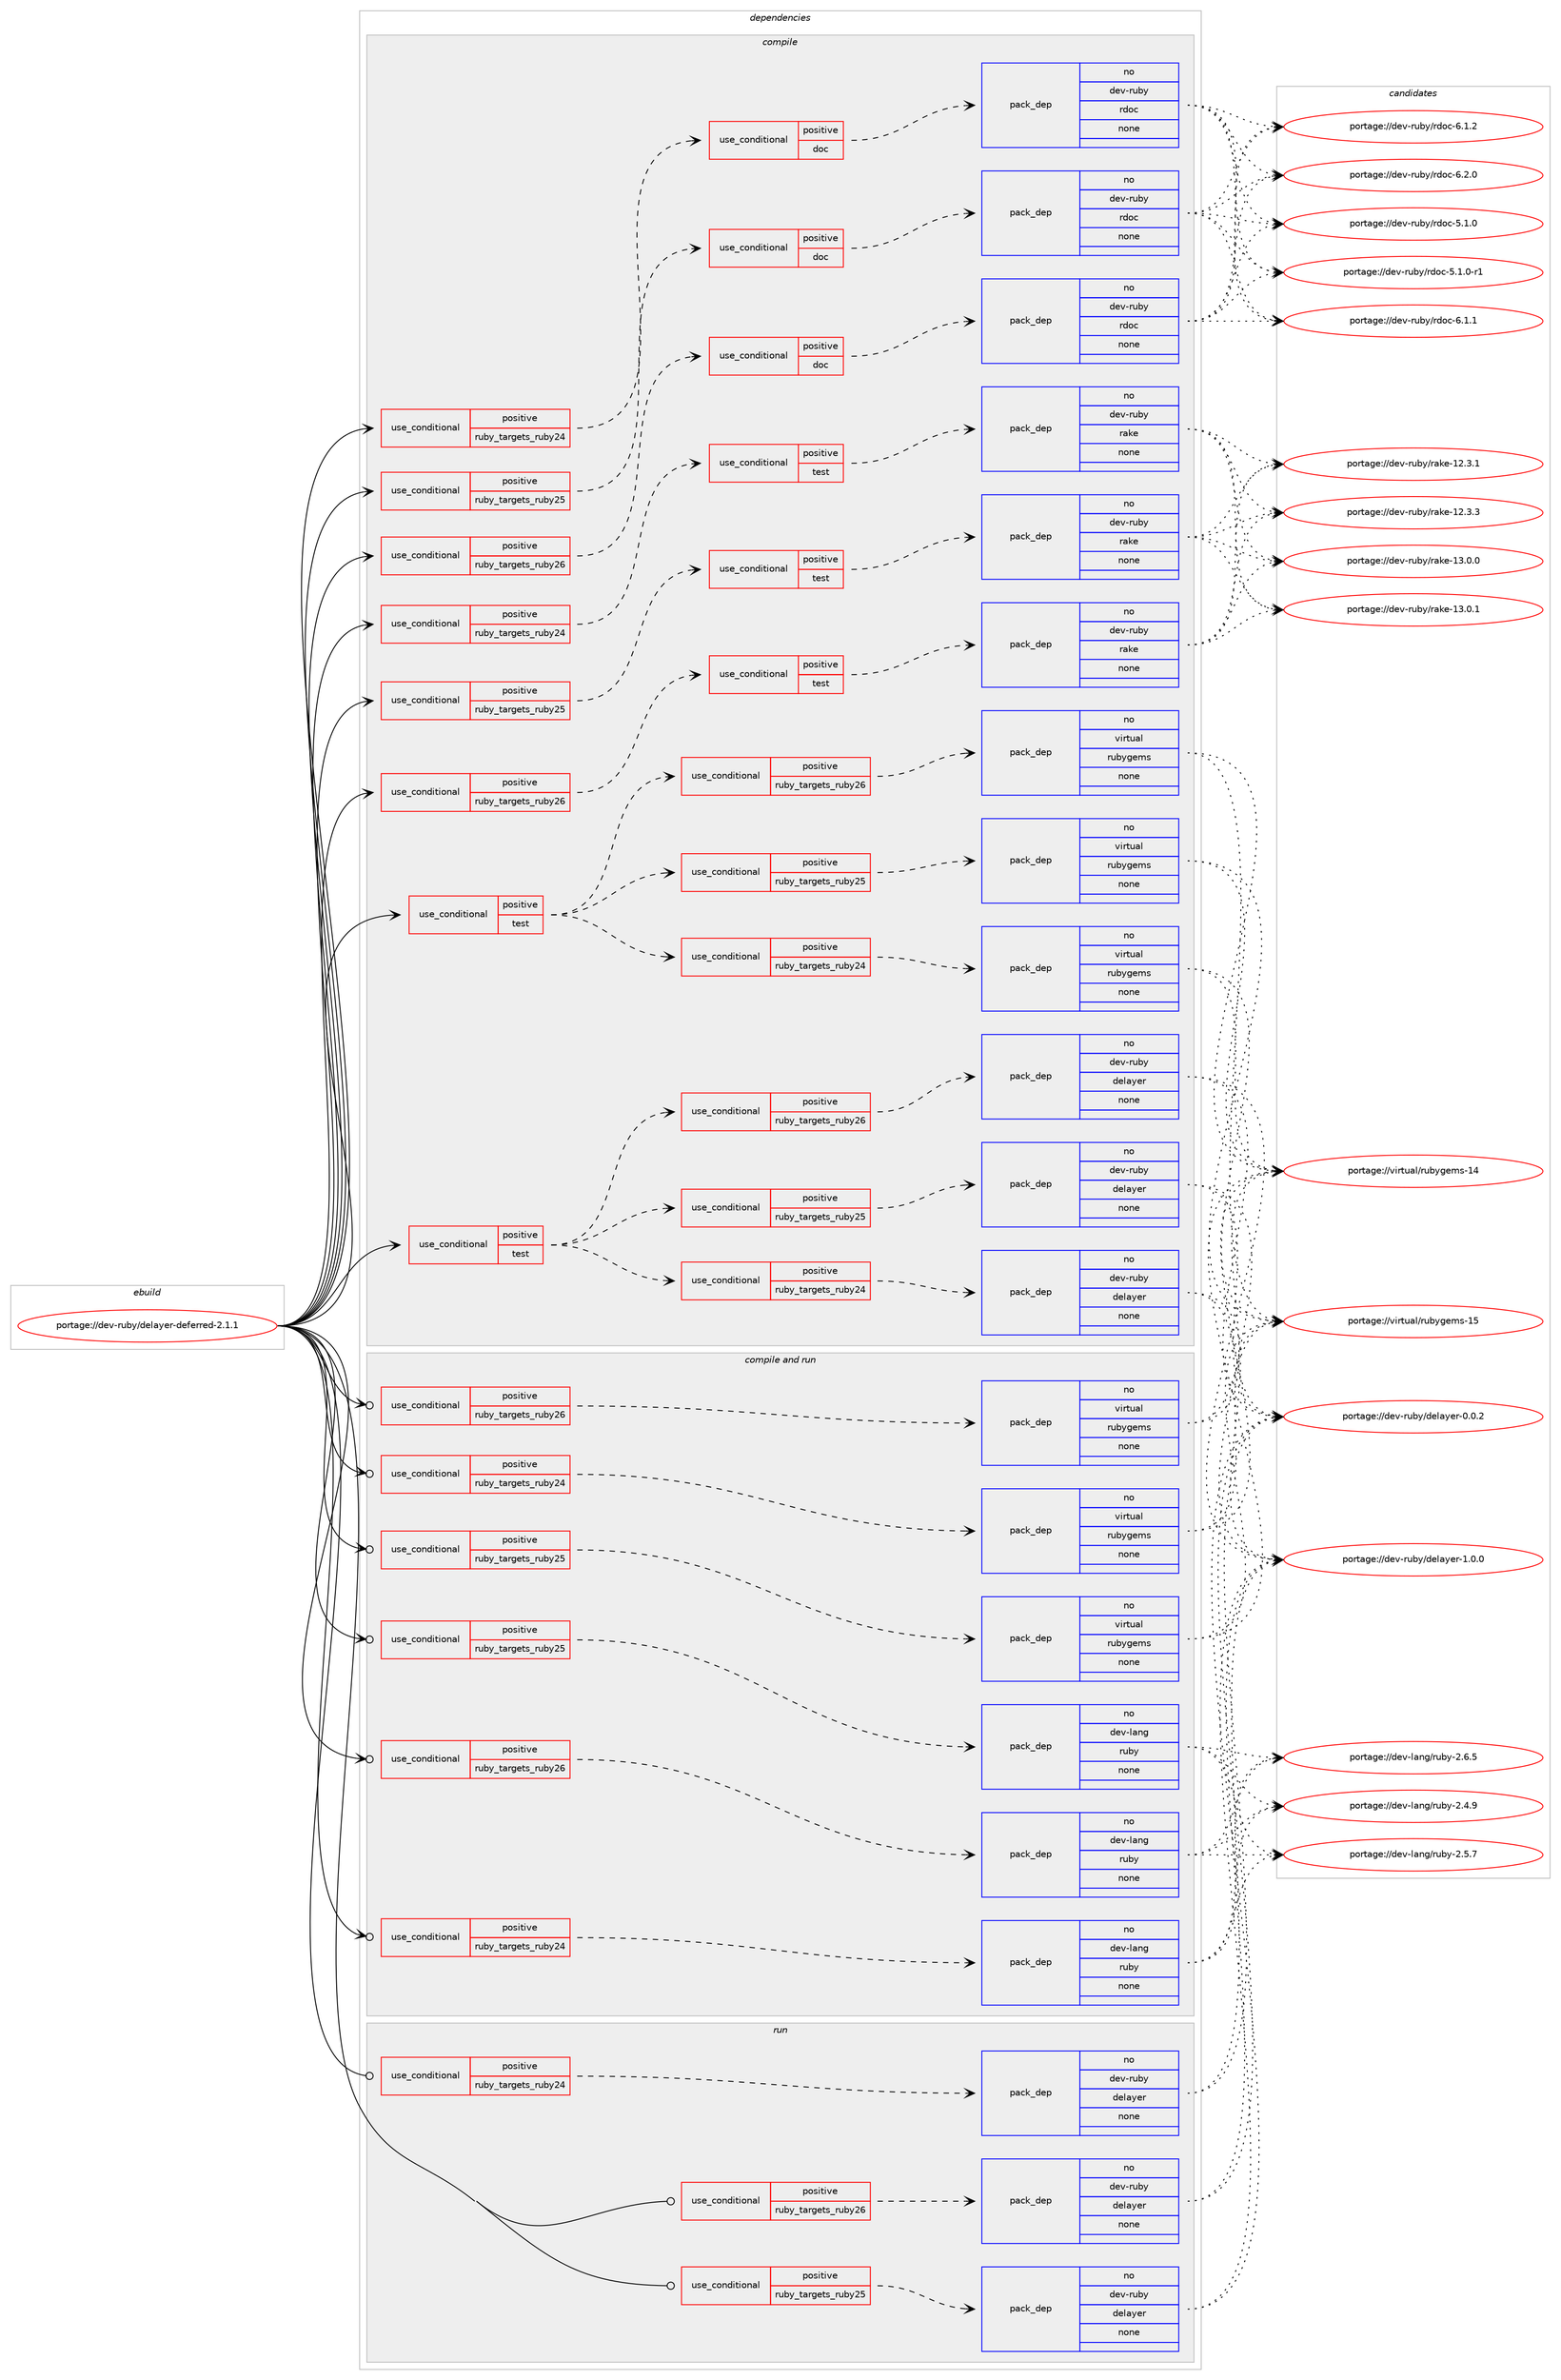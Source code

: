 digraph prolog {

# *************
# Graph options
# *************

newrank=true;
concentrate=true;
compound=true;
graph [rankdir=LR,fontname=Helvetica,fontsize=10,ranksep=1.5];#, ranksep=2.5, nodesep=0.2];
edge  [arrowhead=vee];
node  [fontname=Helvetica,fontsize=10];

# **********
# The ebuild
# **********

subgraph cluster_leftcol {
color=gray;
rank=same;
label=<<i>ebuild</i>>;
id [label="portage://dev-ruby/delayer-deferred-2.1.1", color=red, width=4, href="../dev-ruby/delayer-deferred-2.1.1.svg"];
}

# ****************
# The dependencies
# ****************

subgraph cluster_midcol {
color=gray;
label=<<i>dependencies</i>>;
subgraph cluster_compile {
fillcolor="#eeeeee";
style=filled;
label=<<i>compile</i>>;
subgraph cond50627 {
dependency218118 [label=<<TABLE BORDER="0" CELLBORDER="1" CELLSPACING="0" CELLPADDING="4"><TR><TD ROWSPAN="3" CELLPADDING="10">use_conditional</TD></TR><TR><TD>positive</TD></TR><TR><TD>ruby_targets_ruby24</TD></TR></TABLE>>, shape=none, color=red];
subgraph cond50628 {
dependency218119 [label=<<TABLE BORDER="0" CELLBORDER="1" CELLSPACING="0" CELLPADDING="4"><TR><TD ROWSPAN="3" CELLPADDING="10">use_conditional</TD></TR><TR><TD>positive</TD></TR><TR><TD>doc</TD></TR></TABLE>>, shape=none, color=red];
subgraph pack164010 {
dependency218120 [label=<<TABLE BORDER="0" CELLBORDER="1" CELLSPACING="0" CELLPADDING="4" WIDTH="220"><TR><TD ROWSPAN="6" CELLPADDING="30">pack_dep</TD></TR><TR><TD WIDTH="110">no</TD></TR><TR><TD>dev-ruby</TD></TR><TR><TD>rdoc</TD></TR><TR><TD>none</TD></TR><TR><TD></TD></TR></TABLE>>, shape=none, color=blue];
}
dependency218119:e -> dependency218120:w [weight=20,style="dashed",arrowhead="vee"];
}
dependency218118:e -> dependency218119:w [weight=20,style="dashed",arrowhead="vee"];
}
id:e -> dependency218118:w [weight=20,style="solid",arrowhead="vee"];
subgraph cond50629 {
dependency218121 [label=<<TABLE BORDER="0" CELLBORDER="1" CELLSPACING="0" CELLPADDING="4"><TR><TD ROWSPAN="3" CELLPADDING="10">use_conditional</TD></TR><TR><TD>positive</TD></TR><TR><TD>ruby_targets_ruby24</TD></TR></TABLE>>, shape=none, color=red];
subgraph cond50630 {
dependency218122 [label=<<TABLE BORDER="0" CELLBORDER="1" CELLSPACING="0" CELLPADDING="4"><TR><TD ROWSPAN="3" CELLPADDING="10">use_conditional</TD></TR><TR><TD>positive</TD></TR><TR><TD>test</TD></TR></TABLE>>, shape=none, color=red];
subgraph pack164011 {
dependency218123 [label=<<TABLE BORDER="0" CELLBORDER="1" CELLSPACING="0" CELLPADDING="4" WIDTH="220"><TR><TD ROWSPAN="6" CELLPADDING="30">pack_dep</TD></TR><TR><TD WIDTH="110">no</TD></TR><TR><TD>dev-ruby</TD></TR><TR><TD>rake</TD></TR><TR><TD>none</TD></TR><TR><TD></TD></TR></TABLE>>, shape=none, color=blue];
}
dependency218122:e -> dependency218123:w [weight=20,style="dashed",arrowhead="vee"];
}
dependency218121:e -> dependency218122:w [weight=20,style="dashed",arrowhead="vee"];
}
id:e -> dependency218121:w [weight=20,style="solid",arrowhead="vee"];
subgraph cond50631 {
dependency218124 [label=<<TABLE BORDER="0" CELLBORDER="1" CELLSPACING="0" CELLPADDING="4"><TR><TD ROWSPAN="3" CELLPADDING="10">use_conditional</TD></TR><TR><TD>positive</TD></TR><TR><TD>ruby_targets_ruby25</TD></TR></TABLE>>, shape=none, color=red];
subgraph cond50632 {
dependency218125 [label=<<TABLE BORDER="0" CELLBORDER="1" CELLSPACING="0" CELLPADDING="4"><TR><TD ROWSPAN="3" CELLPADDING="10">use_conditional</TD></TR><TR><TD>positive</TD></TR><TR><TD>doc</TD></TR></TABLE>>, shape=none, color=red];
subgraph pack164012 {
dependency218126 [label=<<TABLE BORDER="0" CELLBORDER="1" CELLSPACING="0" CELLPADDING="4" WIDTH="220"><TR><TD ROWSPAN="6" CELLPADDING="30">pack_dep</TD></TR><TR><TD WIDTH="110">no</TD></TR><TR><TD>dev-ruby</TD></TR><TR><TD>rdoc</TD></TR><TR><TD>none</TD></TR><TR><TD></TD></TR></TABLE>>, shape=none, color=blue];
}
dependency218125:e -> dependency218126:w [weight=20,style="dashed",arrowhead="vee"];
}
dependency218124:e -> dependency218125:w [weight=20,style="dashed",arrowhead="vee"];
}
id:e -> dependency218124:w [weight=20,style="solid",arrowhead="vee"];
subgraph cond50633 {
dependency218127 [label=<<TABLE BORDER="0" CELLBORDER="1" CELLSPACING="0" CELLPADDING="4"><TR><TD ROWSPAN="3" CELLPADDING="10">use_conditional</TD></TR><TR><TD>positive</TD></TR><TR><TD>ruby_targets_ruby25</TD></TR></TABLE>>, shape=none, color=red];
subgraph cond50634 {
dependency218128 [label=<<TABLE BORDER="0" CELLBORDER="1" CELLSPACING="0" CELLPADDING="4"><TR><TD ROWSPAN="3" CELLPADDING="10">use_conditional</TD></TR><TR><TD>positive</TD></TR><TR><TD>test</TD></TR></TABLE>>, shape=none, color=red];
subgraph pack164013 {
dependency218129 [label=<<TABLE BORDER="0" CELLBORDER="1" CELLSPACING="0" CELLPADDING="4" WIDTH="220"><TR><TD ROWSPAN="6" CELLPADDING="30">pack_dep</TD></TR><TR><TD WIDTH="110">no</TD></TR><TR><TD>dev-ruby</TD></TR><TR><TD>rake</TD></TR><TR><TD>none</TD></TR><TR><TD></TD></TR></TABLE>>, shape=none, color=blue];
}
dependency218128:e -> dependency218129:w [weight=20,style="dashed",arrowhead="vee"];
}
dependency218127:e -> dependency218128:w [weight=20,style="dashed",arrowhead="vee"];
}
id:e -> dependency218127:w [weight=20,style="solid",arrowhead="vee"];
subgraph cond50635 {
dependency218130 [label=<<TABLE BORDER="0" CELLBORDER="1" CELLSPACING="0" CELLPADDING="4"><TR><TD ROWSPAN="3" CELLPADDING="10">use_conditional</TD></TR><TR><TD>positive</TD></TR><TR><TD>ruby_targets_ruby26</TD></TR></TABLE>>, shape=none, color=red];
subgraph cond50636 {
dependency218131 [label=<<TABLE BORDER="0" CELLBORDER="1" CELLSPACING="0" CELLPADDING="4"><TR><TD ROWSPAN="3" CELLPADDING="10">use_conditional</TD></TR><TR><TD>positive</TD></TR><TR><TD>doc</TD></TR></TABLE>>, shape=none, color=red];
subgraph pack164014 {
dependency218132 [label=<<TABLE BORDER="0" CELLBORDER="1" CELLSPACING="0" CELLPADDING="4" WIDTH="220"><TR><TD ROWSPAN="6" CELLPADDING="30">pack_dep</TD></TR><TR><TD WIDTH="110">no</TD></TR><TR><TD>dev-ruby</TD></TR><TR><TD>rdoc</TD></TR><TR><TD>none</TD></TR><TR><TD></TD></TR></TABLE>>, shape=none, color=blue];
}
dependency218131:e -> dependency218132:w [weight=20,style="dashed",arrowhead="vee"];
}
dependency218130:e -> dependency218131:w [weight=20,style="dashed",arrowhead="vee"];
}
id:e -> dependency218130:w [weight=20,style="solid",arrowhead="vee"];
subgraph cond50637 {
dependency218133 [label=<<TABLE BORDER="0" CELLBORDER="1" CELLSPACING="0" CELLPADDING="4"><TR><TD ROWSPAN="3" CELLPADDING="10">use_conditional</TD></TR><TR><TD>positive</TD></TR><TR><TD>ruby_targets_ruby26</TD></TR></TABLE>>, shape=none, color=red];
subgraph cond50638 {
dependency218134 [label=<<TABLE BORDER="0" CELLBORDER="1" CELLSPACING="0" CELLPADDING="4"><TR><TD ROWSPAN="3" CELLPADDING="10">use_conditional</TD></TR><TR><TD>positive</TD></TR><TR><TD>test</TD></TR></TABLE>>, shape=none, color=red];
subgraph pack164015 {
dependency218135 [label=<<TABLE BORDER="0" CELLBORDER="1" CELLSPACING="0" CELLPADDING="4" WIDTH="220"><TR><TD ROWSPAN="6" CELLPADDING="30">pack_dep</TD></TR><TR><TD WIDTH="110">no</TD></TR><TR><TD>dev-ruby</TD></TR><TR><TD>rake</TD></TR><TR><TD>none</TD></TR><TR><TD></TD></TR></TABLE>>, shape=none, color=blue];
}
dependency218134:e -> dependency218135:w [weight=20,style="dashed",arrowhead="vee"];
}
dependency218133:e -> dependency218134:w [weight=20,style="dashed",arrowhead="vee"];
}
id:e -> dependency218133:w [weight=20,style="solid",arrowhead="vee"];
subgraph cond50639 {
dependency218136 [label=<<TABLE BORDER="0" CELLBORDER="1" CELLSPACING="0" CELLPADDING="4"><TR><TD ROWSPAN="3" CELLPADDING="10">use_conditional</TD></TR><TR><TD>positive</TD></TR><TR><TD>test</TD></TR></TABLE>>, shape=none, color=red];
subgraph cond50640 {
dependency218137 [label=<<TABLE BORDER="0" CELLBORDER="1" CELLSPACING="0" CELLPADDING="4"><TR><TD ROWSPAN="3" CELLPADDING="10">use_conditional</TD></TR><TR><TD>positive</TD></TR><TR><TD>ruby_targets_ruby24</TD></TR></TABLE>>, shape=none, color=red];
subgraph pack164016 {
dependency218138 [label=<<TABLE BORDER="0" CELLBORDER="1" CELLSPACING="0" CELLPADDING="4" WIDTH="220"><TR><TD ROWSPAN="6" CELLPADDING="30">pack_dep</TD></TR><TR><TD WIDTH="110">no</TD></TR><TR><TD>dev-ruby</TD></TR><TR><TD>delayer</TD></TR><TR><TD>none</TD></TR><TR><TD></TD></TR></TABLE>>, shape=none, color=blue];
}
dependency218137:e -> dependency218138:w [weight=20,style="dashed",arrowhead="vee"];
}
dependency218136:e -> dependency218137:w [weight=20,style="dashed",arrowhead="vee"];
subgraph cond50641 {
dependency218139 [label=<<TABLE BORDER="0" CELLBORDER="1" CELLSPACING="0" CELLPADDING="4"><TR><TD ROWSPAN="3" CELLPADDING="10">use_conditional</TD></TR><TR><TD>positive</TD></TR><TR><TD>ruby_targets_ruby25</TD></TR></TABLE>>, shape=none, color=red];
subgraph pack164017 {
dependency218140 [label=<<TABLE BORDER="0" CELLBORDER="1" CELLSPACING="0" CELLPADDING="4" WIDTH="220"><TR><TD ROWSPAN="6" CELLPADDING="30">pack_dep</TD></TR><TR><TD WIDTH="110">no</TD></TR><TR><TD>dev-ruby</TD></TR><TR><TD>delayer</TD></TR><TR><TD>none</TD></TR><TR><TD></TD></TR></TABLE>>, shape=none, color=blue];
}
dependency218139:e -> dependency218140:w [weight=20,style="dashed",arrowhead="vee"];
}
dependency218136:e -> dependency218139:w [weight=20,style="dashed",arrowhead="vee"];
subgraph cond50642 {
dependency218141 [label=<<TABLE BORDER="0" CELLBORDER="1" CELLSPACING="0" CELLPADDING="4"><TR><TD ROWSPAN="3" CELLPADDING="10">use_conditional</TD></TR><TR><TD>positive</TD></TR><TR><TD>ruby_targets_ruby26</TD></TR></TABLE>>, shape=none, color=red];
subgraph pack164018 {
dependency218142 [label=<<TABLE BORDER="0" CELLBORDER="1" CELLSPACING="0" CELLPADDING="4" WIDTH="220"><TR><TD ROWSPAN="6" CELLPADDING="30">pack_dep</TD></TR><TR><TD WIDTH="110">no</TD></TR><TR><TD>dev-ruby</TD></TR><TR><TD>delayer</TD></TR><TR><TD>none</TD></TR><TR><TD></TD></TR></TABLE>>, shape=none, color=blue];
}
dependency218141:e -> dependency218142:w [weight=20,style="dashed",arrowhead="vee"];
}
dependency218136:e -> dependency218141:w [weight=20,style="dashed",arrowhead="vee"];
}
id:e -> dependency218136:w [weight=20,style="solid",arrowhead="vee"];
subgraph cond50643 {
dependency218143 [label=<<TABLE BORDER="0" CELLBORDER="1" CELLSPACING="0" CELLPADDING="4"><TR><TD ROWSPAN="3" CELLPADDING="10">use_conditional</TD></TR><TR><TD>positive</TD></TR><TR><TD>test</TD></TR></TABLE>>, shape=none, color=red];
subgraph cond50644 {
dependency218144 [label=<<TABLE BORDER="0" CELLBORDER="1" CELLSPACING="0" CELLPADDING="4"><TR><TD ROWSPAN="3" CELLPADDING="10">use_conditional</TD></TR><TR><TD>positive</TD></TR><TR><TD>ruby_targets_ruby24</TD></TR></TABLE>>, shape=none, color=red];
subgraph pack164019 {
dependency218145 [label=<<TABLE BORDER="0" CELLBORDER="1" CELLSPACING="0" CELLPADDING="4" WIDTH="220"><TR><TD ROWSPAN="6" CELLPADDING="30">pack_dep</TD></TR><TR><TD WIDTH="110">no</TD></TR><TR><TD>virtual</TD></TR><TR><TD>rubygems</TD></TR><TR><TD>none</TD></TR><TR><TD></TD></TR></TABLE>>, shape=none, color=blue];
}
dependency218144:e -> dependency218145:w [weight=20,style="dashed",arrowhead="vee"];
}
dependency218143:e -> dependency218144:w [weight=20,style="dashed",arrowhead="vee"];
subgraph cond50645 {
dependency218146 [label=<<TABLE BORDER="0" CELLBORDER="1" CELLSPACING="0" CELLPADDING="4"><TR><TD ROWSPAN="3" CELLPADDING="10">use_conditional</TD></TR><TR><TD>positive</TD></TR><TR><TD>ruby_targets_ruby25</TD></TR></TABLE>>, shape=none, color=red];
subgraph pack164020 {
dependency218147 [label=<<TABLE BORDER="0" CELLBORDER="1" CELLSPACING="0" CELLPADDING="4" WIDTH="220"><TR><TD ROWSPAN="6" CELLPADDING="30">pack_dep</TD></TR><TR><TD WIDTH="110">no</TD></TR><TR><TD>virtual</TD></TR><TR><TD>rubygems</TD></TR><TR><TD>none</TD></TR><TR><TD></TD></TR></TABLE>>, shape=none, color=blue];
}
dependency218146:e -> dependency218147:w [weight=20,style="dashed",arrowhead="vee"];
}
dependency218143:e -> dependency218146:w [weight=20,style="dashed",arrowhead="vee"];
subgraph cond50646 {
dependency218148 [label=<<TABLE BORDER="0" CELLBORDER="1" CELLSPACING="0" CELLPADDING="4"><TR><TD ROWSPAN="3" CELLPADDING="10">use_conditional</TD></TR><TR><TD>positive</TD></TR><TR><TD>ruby_targets_ruby26</TD></TR></TABLE>>, shape=none, color=red];
subgraph pack164021 {
dependency218149 [label=<<TABLE BORDER="0" CELLBORDER="1" CELLSPACING="0" CELLPADDING="4" WIDTH="220"><TR><TD ROWSPAN="6" CELLPADDING="30">pack_dep</TD></TR><TR><TD WIDTH="110">no</TD></TR><TR><TD>virtual</TD></TR><TR><TD>rubygems</TD></TR><TR><TD>none</TD></TR><TR><TD></TD></TR></TABLE>>, shape=none, color=blue];
}
dependency218148:e -> dependency218149:w [weight=20,style="dashed",arrowhead="vee"];
}
dependency218143:e -> dependency218148:w [weight=20,style="dashed",arrowhead="vee"];
}
id:e -> dependency218143:w [weight=20,style="solid",arrowhead="vee"];
}
subgraph cluster_compileandrun {
fillcolor="#eeeeee";
style=filled;
label=<<i>compile and run</i>>;
subgraph cond50647 {
dependency218150 [label=<<TABLE BORDER="0" CELLBORDER="1" CELLSPACING="0" CELLPADDING="4"><TR><TD ROWSPAN="3" CELLPADDING="10">use_conditional</TD></TR><TR><TD>positive</TD></TR><TR><TD>ruby_targets_ruby24</TD></TR></TABLE>>, shape=none, color=red];
subgraph pack164022 {
dependency218151 [label=<<TABLE BORDER="0" CELLBORDER="1" CELLSPACING="0" CELLPADDING="4" WIDTH="220"><TR><TD ROWSPAN="6" CELLPADDING="30">pack_dep</TD></TR><TR><TD WIDTH="110">no</TD></TR><TR><TD>dev-lang</TD></TR><TR><TD>ruby</TD></TR><TR><TD>none</TD></TR><TR><TD></TD></TR></TABLE>>, shape=none, color=blue];
}
dependency218150:e -> dependency218151:w [weight=20,style="dashed",arrowhead="vee"];
}
id:e -> dependency218150:w [weight=20,style="solid",arrowhead="odotvee"];
subgraph cond50648 {
dependency218152 [label=<<TABLE BORDER="0" CELLBORDER="1" CELLSPACING="0" CELLPADDING="4"><TR><TD ROWSPAN="3" CELLPADDING="10">use_conditional</TD></TR><TR><TD>positive</TD></TR><TR><TD>ruby_targets_ruby24</TD></TR></TABLE>>, shape=none, color=red];
subgraph pack164023 {
dependency218153 [label=<<TABLE BORDER="0" CELLBORDER="1" CELLSPACING="0" CELLPADDING="4" WIDTH="220"><TR><TD ROWSPAN="6" CELLPADDING="30">pack_dep</TD></TR><TR><TD WIDTH="110">no</TD></TR><TR><TD>virtual</TD></TR><TR><TD>rubygems</TD></TR><TR><TD>none</TD></TR><TR><TD></TD></TR></TABLE>>, shape=none, color=blue];
}
dependency218152:e -> dependency218153:w [weight=20,style="dashed",arrowhead="vee"];
}
id:e -> dependency218152:w [weight=20,style="solid",arrowhead="odotvee"];
subgraph cond50649 {
dependency218154 [label=<<TABLE BORDER="0" CELLBORDER="1" CELLSPACING="0" CELLPADDING="4"><TR><TD ROWSPAN="3" CELLPADDING="10">use_conditional</TD></TR><TR><TD>positive</TD></TR><TR><TD>ruby_targets_ruby25</TD></TR></TABLE>>, shape=none, color=red];
subgraph pack164024 {
dependency218155 [label=<<TABLE BORDER="0" CELLBORDER="1" CELLSPACING="0" CELLPADDING="4" WIDTH="220"><TR><TD ROWSPAN="6" CELLPADDING="30">pack_dep</TD></TR><TR><TD WIDTH="110">no</TD></TR><TR><TD>dev-lang</TD></TR><TR><TD>ruby</TD></TR><TR><TD>none</TD></TR><TR><TD></TD></TR></TABLE>>, shape=none, color=blue];
}
dependency218154:e -> dependency218155:w [weight=20,style="dashed",arrowhead="vee"];
}
id:e -> dependency218154:w [weight=20,style="solid",arrowhead="odotvee"];
subgraph cond50650 {
dependency218156 [label=<<TABLE BORDER="0" CELLBORDER="1" CELLSPACING="0" CELLPADDING="4"><TR><TD ROWSPAN="3" CELLPADDING="10">use_conditional</TD></TR><TR><TD>positive</TD></TR><TR><TD>ruby_targets_ruby25</TD></TR></TABLE>>, shape=none, color=red];
subgraph pack164025 {
dependency218157 [label=<<TABLE BORDER="0" CELLBORDER="1" CELLSPACING="0" CELLPADDING="4" WIDTH="220"><TR><TD ROWSPAN="6" CELLPADDING="30">pack_dep</TD></TR><TR><TD WIDTH="110">no</TD></TR><TR><TD>virtual</TD></TR><TR><TD>rubygems</TD></TR><TR><TD>none</TD></TR><TR><TD></TD></TR></TABLE>>, shape=none, color=blue];
}
dependency218156:e -> dependency218157:w [weight=20,style="dashed",arrowhead="vee"];
}
id:e -> dependency218156:w [weight=20,style="solid",arrowhead="odotvee"];
subgraph cond50651 {
dependency218158 [label=<<TABLE BORDER="0" CELLBORDER="1" CELLSPACING="0" CELLPADDING="4"><TR><TD ROWSPAN="3" CELLPADDING="10">use_conditional</TD></TR><TR><TD>positive</TD></TR><TR><TD>ruby_targets_ruby26</TD></TR></TABLE>>, shape=none, color=red];
subgraph pack164026 {
dependency218159 [label=<<TABLE BORDER="0" CELLBORDER="1" CELLSPACING="0" CELLPADDING="4" WIDTH="220"><TR><TD ROWSPAN="6" CELLPADDING="30">pack_dep</TD></TR><TR><TD WIDTH="110">no</TD></TR><TR><TD>dev-lang</TD></TR><TR><TD>ruby</TD></TR><TR><TD>none</TD></TR><TR><TD></TD></TR></TABLE>>, shape=none, color=blue];
}
dependency218158:e -> dependency218159:w [weight=20,style="dashed",arrowhead="vee"];
}
id:e -> dependency218158:w [weight=20,style="solid",arrowhead="odotvee"];
subgraph cond50652 {
dependency218160 [label=<<TABLE BORDER="0" CELLBORDER="1" CELLSPACING="0" CELLPADDING="4"><TR><TD ROWSPAN="3" CELLPADDING="10">use_conditional</TD></TR><TR><TD>positive</TD></TR><TR><TD>ruby_targets_ruby26</TD></TR></TABLE>>, shape=none, color=red];
subgraph pack164027 {
dependency218161 [label=<<TABLE BORDER="0" CELLBORDER="1" CELLSPACING="0" CELLPADDING="4" WIDTH="220"><TR><TD ROWSPAN="6" CELLPADDING="30">pack_dep</TD></TR><TR><TD WIDTH="110">no</TD></TR><TR><TD>virtual</TD></TR><TR><TD>rubygems</TD></TR><TR><TD>none</TD></TR><TR><TD></TD></TR></TABLE>>, shape=none, color=blue];
}
dependency218160:e -> dependency218161:w [weight=20,style="dashed",arrowhead="vee"];
}
id:e -> dependency218160:w [weight=20,style="solid",arrowhead="odotvee"];
}
subgraph cluster_run {
fillcolor="#eeeeee";
style=filled;
label=<<i>run</i>>;
subgraph cond50653 {
dependency218162 [label=<<TABLE BORDER="0" CELLBORDER="1" CELLSPACING="0" CELLPADDING="4"><TR><TD ROWSPAN="3" CELLPADDING="10">use_conditional</TD></TR><TR><TD>positive</TD></TR><TR><TD>ruby_targets_ruby24</TD></TR></TABLE>>, shape=none, color=red];
subgraph pack164028 {
dependency218163 [label=<<TABLE BORDER="0" CELLBORDER="1" CELLSPACING="0" CELLPADDING="4" WIDTH="220"><TR><TD ROWSPAN="6" CELLPADDING="30">pack_dep</TD></TR><TR><TD WIDTH="110">no</TD></TR><TR><TD>dev-ruby</TD></TR><TR><TD>delayer</TD></TR><TR><TD>none</TD></TR><TR><TD></TD></TR></TABLE>>, shape=none, color=blue];
}
dependency218162:e -> dependency218163:w [weight=20,style="dashed",arrowhead="vee"];
}
id:e -> dependency218162:w [weight=20,style="solid",arrowhead="odot"];
subgraph cond50654 {
dependency218164 [label=<<TABLE BORDER="0" CELLBORDER="1" CELLSPACING="0" CELLPADDING="4"><TR><TD ROWSPAN="3" CELLPADDING="10">use_conditional</TD></TR><TR><TD>positive</TD></TR><TR><TD>ruby_targets_ruby25</TD></TR></TABLE>>, shape=none, color=red];
subgraph pack164029 {
dependency218165 [label=<<TABLE BORDER="0" CELLBORDER="1" CELLSPACING="0" CELLPADDING="4" WIDTH="220"><TR><TD ROWSPAN="6" CELLPADDING="30">pack_dep</TD></TR><TR><TD WIDTH="110">no</TD></TR><TR><TD>dev-ruby</TD></TR><TR><TD>delayer</TD></TR><TR><TD>none</TD></TR><TR><TD></TD></TR></TABLE>>, shape=none, color=blue];
}
dependency218164:e -> dependency218165:w [weight=20,style="dashed",arrowhead="vee"];
}
id:e -> dependency218164:w [weight=20,style="solid",arrowhead="odot"];
subgraph cond50655 {
dependency218166 [label=<<TABLE BORDER="0" CELLBORDER="1" CELLSPACING="0" CELLPADDING="4"><TR><TD ROWSPAN="3" CELLPADDING="10">use_conditional</TD></TR><TR><TD>positive</TD></TR><TR><TD>ruby_targets_ruby26</TD></TR></TABLE>>, shape=none, color=red];
subgraph pack164030 {
dependency218167 [label=<<TABLE BORDER="0" CELLBORDER="1" CELLSPACING="0" CELLPADDING="4" WIDTH="220"><TR><TD ROWSPAN="6" CELLPADDING="30">pack_dep</TD></TR><TR><TD WIDTH="110">no</TD></TR><TR><TD>dev-ruby</TD></TR><TR><TD>delayer</TD></TR><TR><TD>none</TD></TR><TR><TD></TD></TR></TABLE>>, shape=none, color=blue];
}
dependency218166:e -> dependency218167:w [weight=20,style="dashed",arrowhead="vee"];
}
id:e -> dependency218166:w [weight=20,style="solid",arrowhead="odot"];
}
}

# **************
# The candidates
# **************

subgraph cluster_choices {
rank=same;
color=gray;
label=<<i>candidates</i>>;

subgraph choice164010 {
color=black;
nodesep=1;
choiceportage10010111845114117981214711410011199455346494648 [label="portage://dev-ruby/rdoc-5.1.0", color=red, width=4,href="../dev-ruby/rdoc-5.1.0.svg"];
choiceportage100101118451141179812147114100111994553464946484511449 [label="portage://dev-ruby/rdoc-5.1.0-r1", color=red, width=4,href="../dev-ruby/rdoc-5.1.0-r1.svg"];
choiceportage10010111845114117981214711410011199455446494649 [label="portage://dev-ruby/rdoc-6.1.1", color=red, width=4,href="../dev-ruby/rdoc-6.1.1.svg"];
choiceportage10010111845114117981214711410011199455446494650 [label="portage://dev-ruby/rdoc-6.1.2", color=red, width=4,href="../dev-ruby/rdoc-6.1.2.svg"];
choiceportage10010111845114117981214711410011199455446504648 [label="portage://dev-ruby/rdoc-6.2.0", color=red, width=4,href="../dev-ruby/rdoc-6.2.0.svg"];
dependency218120:e -> choiceportage10010111845114117981214711410011199455346494648:w [style=dotted,weight="100"];
dependency218120:e -> choiceportage100101118451141179812147114100111994553464946484511449:w [style=dotted,weight="100"];
dependency218120:e -> choiceportage10010111845114117981214711410011199455446494649:w [style=dotted,weight="100"];
dependency218120:e -> choiceportage10010111845114117981214711410011199455446494650:w [style=dotted,weight="100"];
dependency218120:e -> choiceportage10010111845114117981214711410011199455446504648:w [style=dotted,weight="100"];
}
subgraph choice164011 {
color=black;
nodesep=1;
choiceportage1001011184511411798121471149710710145495046514649 [label="portage://dev-ruby/rake-12.3.1", color=red, width=4,href="../dev-ruby/rake-12.3.1.svg"];
choiceportage1001011184511411798121471149710710145495046514651 [label="portage://dev-ruby/rake-12.3.3", color=red, width=4,href="../dev-ruby/rake-12.3.3.svg"];
choiceportage1001011184511411798121471149710710145495146484648 [label="portage://dev-ruby/rake-13.0.0", color=red, width=4,href="../dev-ruby/rake-13.0.0.svg"];
choiceportage1001011184511411798121471149710710145495146484649 [label="portage://dev-ruby/rake-13.0.1", color=red, width=4,href="../dev-ruby/rake-13.0.1.svg"];
dependency218123:e -> choiceportage1001011184511411798121471149710710145495046514649:w [style=dotted,weight="100"];
dependency218123:e -> choiceportage1001011184511411798121471149710710145495046514651:w [style=dotted,weight="100"];
dependency218123:e -> choiceportage1001011184511411798121471149710710145495146484648:w [style=dotted,weight="100"];
dependency218123:e -> choiceportage1001011184511411798121471149710710145495146484649:w [style=dotted,weight="100"];
}
subgraph choice164012 {
color=black;
nodesep=1;
choiceportage10010111845114117981214711410011199455346494648 [label="portage://dev-ruby/rdoc-5.1.0", color=red, width=4,href="../dev-ruby/rdoc-5.1.0.svg"];
choiceportage100101118451141179812147114100111994553464946484511449 [label="portage://dev-ruby/rdoc-5.1.0-r1", color=red, width=4,href="../dev-ruby/rdoc-5.1.0-r1.svg"];
choiceportage10010111845114117981214711410011199455446494649 [label="portage://dev-ruby/rdoc-6.1.1", color=red, width=4,href="../dev-ruby/rdoc-6.1.1.svg"];
choiceportage10010111845114117981214711410011199455446494650 [label="portage://dev-ruby/rdoc-6.1.2", color=red, width=4,href="../dev-ruby/rdoc-6.1.2.svg"];
choiceportage10010111845114117981214711410011199455446504648 [label="portage://dev-ruby/rdoc-6.2.0", color=red, width=4,href="../dev-ruby/rdoc-6.2.0.svg"];
dependency218126:e -> choiceportage10010111845114117981214711410011199455346494648:w [style=dotted,weight="100"];
dependency218126:e -> choiceportage100101118451141179812147114100111994553464946484511449:w [style=dotted,weight="100"];
dependency218126:e -> choiceportage10010111845114117981214711410011199455446494649:w [style=dotted,weight="100"];
dependency218126:e -> choiceportage10010111845114117981214711410011199455446494650:w [style=dotted,weight="100"];
dependency218126:e -> choiceportage10010111845114117981214711410011199455446504648:w [style=dotted,weight="100"];
}
subgraph choice164013 {
color=black;
nodesep=1;
choiceportage1001011184511411798121471149710710145495046514649 [label="portage://dev-ruby/rake-12.3.1", color=red, width=4,href="../dev-ruby/rake-12.3.1.svg"];
choiceportage1001011184511411798121471149710710145495046514651 [label="portage://dev-ruby/rake-12.3.3", color=red, width=4,href="../dev-ruby/rake-12.3.3.svg"];
choiceportage1001011184511411798121471149710710145495146484648 [label="portage://dev-ruby/rake-13.0.0", color=red, width=4,href="../dev-ruby/rake-13.0.0.svg"];
choiceportage1001011184511411798121471149710710145495146484649 [label="portage://dev-ruby/rake-13.0.1", color=red, width=4,href="../dev-ruby/rake-13.0.1.svg"];
dependency218129:e -> choiceportage1001011184511411798121471149710710145495046514649:w [style=dotted,weight="100"];
dependency218129:e -> choiceportage1001011184511411798121471149710710145495046514651:w [style=dotted,weight="100"];
dependency218129:e -> choiceportage1001011184511411798121471149710710145495146484648:w [style=dotted,weight="100"];
dependency218129:e -> choiceportage1001011184511411798121471149710710145495146484649:w [style=dotted,weight="100"];
}
subgraph choice164014 {
color=black;
nodesep=1;
choiceportage10010111845114117981214711410011199455346494648 [label="portage://dev-ruby/rdoc-5.1.0", color=red, width=4,href="../dev-ruby/rdoc-5.1.0.svg"];
choiceportage100101118451141179812147114100111994553464946484511449 [label="portage://dev-ruby/rdoc-5.1.0-r1", color=red, width=4,href="../dev-ruby/rdoc-5.1.0-r1.svg"];
choiceportage10010111845114117981214711410011199455446494649 [label="portage://dev-ruby/rdoc-6.1.1", color=red, width=4,href="../dev-ruby/rdoc-6.1.1.svg"];
choiceportage10010111845114117981214711410011199455446494650 [label="portage://dev-ruby/rdoc-6.1.2", color=red, width=4,href="../dev-ruby/rdoc-6.1.2.svg"];
choiceportage10010111845114117981214711410011199455446504648 [label="portage://dev-ruby/rdoc-6.2.0", color=red, width=4,href="../dev-ruby/rdoc-6.2.0.svg"];
dependency218132:e -> choiceportage10010111845114117981214711410011199455346494648:w [style=dotted,weight="100"];
dependency218132:e -> choiceportage100101118451141179812147114100111994553464946484511449:w [style=dotted,weight="100"];
dependency218132:e -> choiceportage10010111845114117981214711410011199455446494649:w [style=dotted,weight="100"];
dependency218132:e -> choiceportage10010111845114117981214711410011199455446494650:w [style=dotted,weight="100"];
dependency218132:e -> choiceportage10010111845114117981214711410011199455446504648:w [style=dotted,weight="100"];
}
subgraph choice164015 {
color=black;
nodesep=1;
choiceportage1001011184511411798121471149710710145495046514649 [label="portage://dev-ruby/rake-12.3.1", color=red, width=4,href="../dev-ruby/rake-12.3.1.svg"];
choiceportage1001011184511411798121471149710710145495046514651 [label="portage://dev-ruby/rake-12.3.3", color=red, width=4,href="../dev-ruby/rake-12.3.3.svg"];
choiceportage1001011184511411798121471149710710145495146484648 [label="portage://dev-ruby/rake-13.0.0", color=red, width=4,href="../dev-ruby/rake-13.0.0.svg"];
choiceportage1001011184511411798121471149710710145495146484649 [label="portage://dev-ruby/rake-13.0.1", color=red, width=4,href="../dev-ruby/rake-13.0.1.svg"];
dependency218135:e -> choiceportage1001011184511411798121471149710710145495046514649:w [style=dotted,weight="100"];
dependency218135:e -> choiceportage1001011184511411798121471149710710145495046514651:w [style=dotted,weight="100"];
dependency218135:e -> choiceportage1001011184511411798121471149710710145495146484648:w [style=dotted,weight="100"];
dependency218135:e -> choiceportage1001011184511411798121471149710710145495146484649:w [style=dotted,weight="100"];
}
subgraph choice164016 {
color=black;
nodesep=1;
choiceportage10010111845114117981214710010110897121101114454846484650 [label="portage://dev-ruby/delayer-0.0.2", color=red, width=4,href="../dev-ruby/delayer-0.0.2.svg"];
choiceportage10010111845114117981214710010110897121101114454946484648 [label="portage://dev-ruby/delayer-1.0.0", color=red, width=4,href="../dev-ruby/delayer-1.0.0.svg"];
dependency218138:e -> choiceportage10010111845114117981214710010110897121101114454846484650:w [style=dotted,weight="100"];
dependency218138:e -> choiceportage10010111845114117981214710010110897121101114454946484648:w [style=dotted,weight="100"];
}
subgraph choice164017 {
color=black;
nodesep=1;
choiceportage10010111845114117981214710010110897121101114454846484650 [label="portage://dev-ruby/delayer-0.0.2", color=red, width=4,href="../dev-ruby/delayer-0.0.2.svg"];
choiceportage10010111845114117981214710010110897121101114454946484648 [label="portage://dev-ruby/delayer-1.0.0", color=red, width=4,href="../dev-ruby/delayer-1.0.0.svg"];
dependency218140:e -> choiceportage10010111845114117981214710010110897121101114454846484650:w [style=dotted,weight="100"];
dependency218140:e -> choiceportage10010111845114117981214710010110897121101114454946484648:w [style=dotted,weight="100"];
}
subgraph choice164018 {
color=black;
nodesep=1;
choiceportage10010111845114117981214710010110897121101114454846484650 [label="portage://dev-ruby/delayer-0.0.2", color=red, width=4,href="../dev-ruby/delayer-0.0.2.svg"];
choiceportage10010111845114117981214710010110897121101114454946484648 [label="portage://dev-ruby/delayer-1.0.0", color=red, width=4,href="../dev-ruby/delayer-1.0.0.svg"];
dependency218142:e -> choiceportage10010111845114117981214710010110897121101114454846484650:w [style=dotted,weight="100"];
dependency218142:e -> choiceportage10010111845114117981214710010110897121101114454946484648:w [style=dotted,weight="100"];
}
subgraph choice164019 {
color=black;
nodesep=1;
choiceportage118105114116117971084711411798121103101109115454952 [label="portage://virtual/rubygems-14", color=red, width=4,href="../virtual/rubygems-14.svg"];
choiceportage118105114116117971084711411798121103101109115454953 [label="portage://virtual/rubygems-15", color=red, width=4,href="../virtual/rubygems-15.svg"];
dependency218145:e -> choiceportage118105114116117971084711411798121103101109115454952:w [style=dotted,weight="100"];
dependency218145:e -> choiceportage118105114116117971084711411798121103101109115454953:w [style=dotted,weight="100"];
}
subgraph choice164020 {
color=black;
nodesep=1;
choiceportage118105114116117971084711411798121103101109115454952 [label="portage://virtual/rubygems-14", color=red, width=4,href="../virtual/rubygems-14.svg"];
choiceportage118105114116117971084711411798121103101109115454953 [label="portage://virtual/rubygems-15", color=red, width=4,href="../virtual/rubygems-15.svg"];
dependency218147:e -> choiceportage118105114116117971084711411798121103101109115454952:w [style=dotted,weight="100"];
dependency218147:e -> choiceportage118105114116117971084711411798121103101109115454953:w [style=dotted,weight="100"];
}
subgraph choice164021 {
color=black;
nodesep=1;
choiceportage118105114116117971084711411798121103101109115454952 [label="portage://virtual/rubygems-14", color=red, width=4,href="../virtual/rubygems-14.svg"];
choiceportage118105114116117971084711411798121103101109115454953 [label="portage://virtual/rubygems-15", color=red, width=4,href="../virtual/rubygems-15.svg"];
dependency218149:e -> choiceportage118105114116117971084711411798121103101109115454952:w [style=dotted,weight="100"];
dependency218149:e -> choiceportage118105114116117971084711411798121103101109115454953:w [style=dotted,weight="100"];
}
subgraph choice164022 {
color=black;
nodesep=1;
choiceportage10010111845108971101034711411798121455046524657 [label="portage://dev-lang/ruby-2.4.9", color=red, width=4,href="../dev-lang/ruby-2.4.9.svg"];
choiceportage10010111845108971101034711411798121455046534655 [label="portage://dev-lang/ruby-2.5.7", color=red, width=4,href="../dev-lang/ruby-2.5.7.svg"];
choiceportage10010111845108971101034711411798121455046544653 [label="portage://dev-lang/ruby-2.6.5", color=red, width=4,href="../dev-lang/ruby-2.6.5.svg"];
dependency218151:e -> choiceportage10010111845108971101034711411798121455046524657:w [style=dotted,weight="100"];
dependency218151:e -> choiceportage10010111845108971101034711411798121455046534655:w [style=dotted,weight="100"];
dependency218151:e -> choiceportage10010111845108971101034711411798121455046544653:w [style=dotted,weight="100"];
}
subgraph choice164023 {
color=black;
nodesep=1;
choiceportage118105114116117971084711411798121103101109115454952 [label="portage://virtual/rubygems-14", color=red, width=4,href="../virtual/rubygems-14.svg"];
choiceportage118105114116117971084711411798121103101109115454953 [label="portage://virtual/rubygems-15", color=red, width=4,href="../virtual/rubygems-15.svg"];
dependency218153:e -> choiceportage118105114116117971084711411798121103101109115454952:w [style=dotted,weight="100"];
dependency218153:e -> choiceportage118105114116117971084711411798121103101109115454953:w [style=dotted,weight="100"];
}
subgraph choice164024 {
color=black;
nodesep=1;
choiceportage10010111845108971101034711411798121455046524657 [label="portage://dev-lang/ruby-2.4.9", color=red, width=4,href="../dev-lang/ruby-2.4.9.svg"];
choiceportage10010111845108971101034711411798121455046534655 [label="portage://dev-lang/ruby-2.5.7", color=red, width=4,href="../dev-lang/ruby-2.5.7.svg"];
choiceportage10010111845108971101034711411798121455046544653 [label="portage://dev-lang/ruby-2.6.5", color=red, width=4,href="../dev-lang/ruby-2.6.5.svg"];
dependency218155:e -> choiceportage10010111845108971101034711411798121455046524657:w [style=dotted,weight="100"];
dependency218155:e -> choiceportage10010111845108971101034711411798121455046534655:w [style=dotted,weight="100"];
dependency218155:e -> choiceportage10010111845108971101034711411798121455046544653:w [style=dotted,weight="100"];
}
subgraph choice164025 {
color=black;
nodesep=1;
choiceportage118105114116117971084711411798121103101109115454952 [label="portage://virtual/rubygems-14", color=red, width=4,href="../virtual/rubygems-14.svg"];
choiceportage118105114116117971084711411798121103101109115454953 [label="portage://virtual/rubygems-15", color=red, width=4,href="../virtual/rubygems-15.svg"];
dependency218157:e -> choiceportage118105114116117971084711411798121103101109115454952:w [style=dotted,weight="100"];
dependency218157:e -> choiceportage118105114116117971084711411798121103101109115454953:w [style=dotted,weight="100"];
}
subgraph choice164026 {
color=black;
nodesep=1;
choiceportage10010111845108971101034711411798121455046524657 [label="portage://dev-lang/ruby-2.4.9", color=red, width=4,href="../dev-lang/ruby-2.4.9.svg"];
choiceportage10010111845108971101034711411798121455046534655 [label="portage://dev-lang/ruby-2.5.7", color=red, width=4,href="../dev-lang/ruby-2.5.7.svg"];
choiceportage10010111845108971101034711411798121455046544653 [label="portage://dev-lang/ruby-2.6.5", color=red, width=4,href="../dev-lang/ruby-2.6.5.svg"];
dependency218159:e -> choiceportage10010111845108971101034711411798121455046524657:w [style=dotted,weight="100"];
dependency218159:e -> choiceportage10010111845108971101034711411798121455046534655:w [style=dotted,weight="100"];
dependency218159:e -> choiceportage10010111845108971101034711411798121455046544653:w [style=dotted,weight="100"];
}
subgraph choice164027 {
color=black;
nodesep=1;
choiceportage118105114116117971084711411798121103101109115454952 [label="portage://virtual/rubygems-14", color=red, width=4,href="../virtual/rubygems-14.svg"];
choiceportage118105114116117971084711411798121103101109115454953 [label="portage://virtual/rubygems-15", color=red, width=4,href="../virtual/rubygems-15.svg"];
dependency218161:e -> choiceportage118105114116117971084711411798121103101109115454952:w [style=dotted,weight="100"];
dependency218161:e -> choiceportage118105114116117971084711411798121103101109115454953:w [style=dotted,weight="100"];
}
subgraph choice164028 {
color=black;
nodesep=1;
choiceportage10010111845114117981214710010110897121101114454846484650 [label="portage://dev-ruby/delayer-0.0.2", color=red, width=4,href="../dev-ruby/delayer-0.0.2.svg"];
choiceportage10010111845114117981214710010110897121101114454946484648 [label="portage://dev-ruby/delayer-1.0.0", color=red, width=4,href="../dev-ruby/delayer-1.0.0.svg"];
dependency218163:e -> choiceportage10010111845114117981214710010110897121101114454846484650:w [style=dotted,weight="100"];
dependency218163:e -> choiceportage10010111845114117981214710010110897121101114454946484648:w [style=dotted,weight="100"];
}
subgraph choice164029 {
color=black;
nodesep=1;
choiceportage10010111845114117981214710010110897121101114454846484650 [label="portage://dev-ruby/delayer-0.0.2", color=red, width=4,href="../dev-ruby/delayer-0.0.2.svg"];
choiceportage10010111845114117981214710010110897121101114454946484648 [label="portage://dev-ruby/delayer-1.0.0", color=red, width=4,href="../dev-ruby/delayer-1.0.0.svg"];
dependency218165:e -> choiceportage10010111845114117981214710010110897121101114454846484650:w [style=dotted,weight="100"];
dependency218165:e -> choiceportage10010111845114117981214710010110897121101114454946484648:w [style=dotted,weight="100"];
}
subgraph choice164030 {
color=black;
nodesep=1;
choiceportage10010111845114117981214710010110897121101114454846484650 [label="portage://dev-ruby/delayer-0.0.2", color=red, width=4,href="../dev-ruby/delayer-0.0.2.svg"];
choiceportage10010111845114117981214710010110897121101114454946484648 [label="portage://dev-ruby/delayer-1.0.0", color=red, width=4,href="../dev-ruby/delayer-1.0.0.svg"];
dependency218167:e -> choiceportage10010111845114117981214710010110897121101114454846484650:w [style=dotted,weight="100"];
dependency218167:e -> choiceportage10010111845114117981214710010110897121101114454946484648:w [style=dotted,weight="100"];
}
}

}
